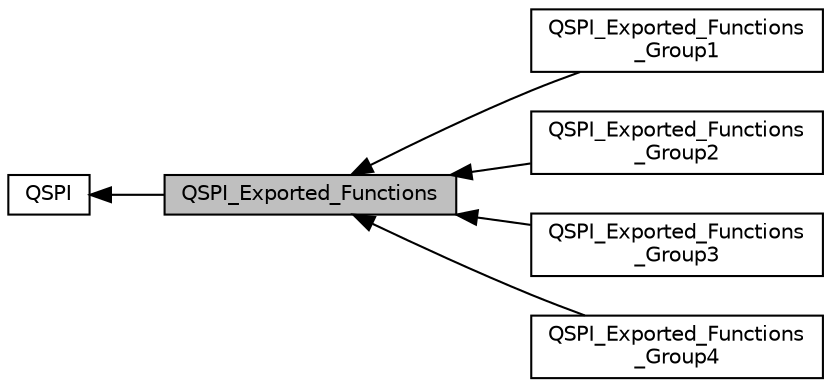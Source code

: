 digraph "QSPI_Exported_Functions"
{
  edge [fontname="Helvetica",fontsize="10",labelfontname="Helvetica",labelfontsize="10"];
  node [fontname="Helvetica",fontsize="10",shape=record];
  rankdir=LR;
  Node1 [label="QSPI",height=0.2,width=0.4,color="black", fillcolor="white", style="filled",URL="$group___q_s_p_i.html",tooltip="HAL QSPI module driver. "];
  Node2 [label="QSPI_Exported_Functions\l_Group1",height=0.2,width=0.4,color="black", fillcolor="white", style="filled",URL="$group___q_s_p_i___exported___functions___group1.html"];
  Node3 [label="QSPI_Exported_Functions\l_Group2",height=0.2,width=0.4,color="black", fillcolor="white", style="filled",URL="$group___q_s_p_i___exported___functions___group2.html"];
  Node4 [label="QSPI_Exported_Functions\l_Group3",height=0.2,width=0.4,color="black", fillcolor="white", style="filled",URL="$group___q_s_p_i___exported___functions___group3.html"];
  Node5 [label="QSPI_Exported_Functions\l_Group4",height=0.2,width=0.4,color="black", fillcolor="white", style="filled",URL="$group___q_s_p_i___exported___functions___group4.html"];
  Node0 [label="QSPI_Exported_Functions",height=0.2,width=0.4,color="black", fillcolor="grey75", style="filled", fontcolor="black"];
  Node1->Node0 [shape=plaintext, dir="back", style="solid"];
  Node0->Node2 [shape=plaintext, dir="back", style="solid"];
  Node0->Node3 [shape=plaintext, dir="back", style="solid"];
  Node0->Node4 [shape=plaintext, dir="back", style="solid"];
  Node0->Node5 [shape=plaintext, dir="back", style="solid"];
}
